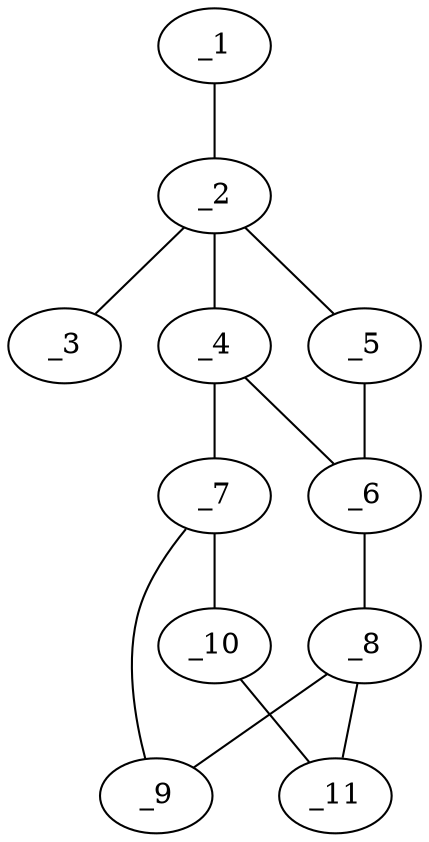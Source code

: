 graph molid116544 {
	_1	 [charge=0,
		chem=2,
		symbol="O  ",
		x=2,
		y="-1.7913"];
	_2	 [charge=0,
		chem=5,
		symbol="S  ",
		x="2.866",
		y="-1.2913"];
	_1 -- _2	 [valence=2];
	_3	 [charge=0,
		chem=2,
		symbol="O  ",
		x="3.366",
		y="-2.1573"];
	_2 -- _3	 [valence=2];
	_4	 [charge=0,
		chem=1,
		symbol="C  ",
		x="3.7321",
		y="-0.7913"];
	_2 -- _4	 [valence=1];
	_5	 [charge=0,
		chem=1,
		symbol="C  ",
		x="2.366",
		y="-0.4252"];
	_2 -- _5	 [valence=1];
	_6	 [charge=0,
		chem=1,
		symbol="C  ",
		x="3.2321",
		y="0.0748"];
	_4 -- _6	 [valence=1];
	_7	 [charge=0,
		chem=1,
		symbol="C  ",
		x="5.4641",
		y="0.2087"];
	_4 -- _7	 [valence=1];
	_5 -- _6	 [valence=1];
	_8	 [charge=0,
		chem=1,
		symbol="C  ",
		x="5.7229",
		y="1.1747"];
	_6 -- _8	 [valence=1];
	_9	 [charge=0,
		chem=2,
		symbol="O  ",
		x="4.9863",
		y="2.1573"];
	_7 -- _9	 [valence=1];
	_10	 [charge=0,
		chem=1,
		symbol="C  ",
		x="7.2961",
		y="-0.5501"];
	_7 -- _10	 [valence=1];
	_8 -- _9	 [valence=1];
	_11	 [charge=0,
		chem=1,
		symbol="C  ",
		x="7.5549",
		y="0.4158"];
	_8 -- _11	 [valence=1];
	_10 -- _11	 [valence=2];
}
